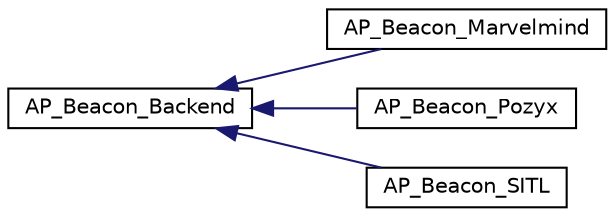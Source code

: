 digraph "Graphical Class Hierarchy"
{
 // INTERACTIVE_SVG=YES
  edge [fontname="Helvetica",fontsize="10",labelfontname="Helvetica",labelfontsize="10"];
  node [fontname="Helvetica",fontsize="10",shape=record];
  rankdir="LR";
  Node1 [label="AP_Beacon_Backend",height=0.2,width=0.4,color="black", fillcolor="white", style="filled",URL="$classAP__Beacon__Backend.html"];
  Node1 -> Node2 [dir="back",color="midnightblue",fontsize="10",style="solid",fontname="Helvetica"];
  Node2 [label="AP_Beacon_Marvelmind",height=0.2,width=0.4,color="black", fillcolor="white", style="filled",URL="$classAP__Beacon__Marvelmind.html"];
  Node1 -> Node3 [dir="back",color="midnightblue",fontsize="10",style="solid",fontname="Helvetica"];
  Node3 [label="AP_Beacon_Pozyx",height=0.2,width=0.4,color="black", fillcolor="white", style="filled",URL="$classAP__Beacon__Pozyx.html"];
  Node1 -> Node4 [dir="back",color="midnightblue",fontsize="10",style="solid",fontname="Helvetica"];
  Node4 [label="AP_Beacon_SITL",height=0.2,width=0.4,color="black", fillcolor="white", style="filled",URL="$classAP__Beacon__SITL.html"];
}
